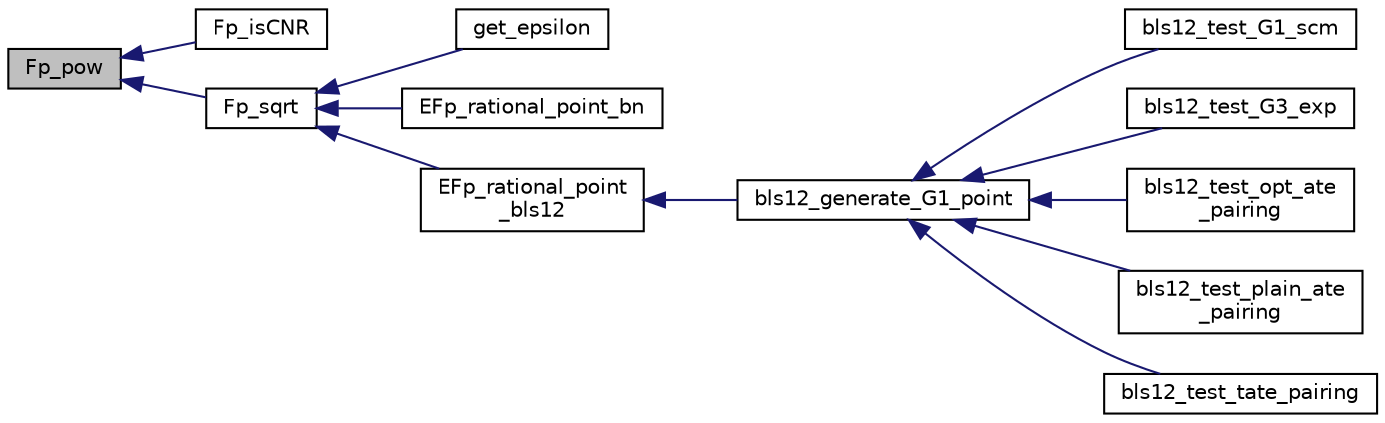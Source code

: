 digraph "Fp_pow"
{
  edge [fontname="Helvetica",fontsize="10",labelfontname="Helvetica",labelfontsize="10"];
  node [fontname="Helvetica",fontsize="10",shape=record];
  rankdir="LR";
  Node192 [label="Fp_pow",height=0.2,width=0.4,color="black", fillcolor="grey75", style="filled", fontcolor="black"];
  Node192 -> Node193 [dir="back",color="midnightblue",fontsize="10",style="solid",fontname="Helvetica"];
  Node193 [label="Fp_isCNR",height=0.2,width=0.4,color="black", fillcolor="white", style="filled",URL="$bn__fp_8h.html#a5e73be560cd37d57a79692c7025eefca"];
  Node192 -> Node194 [dir="back",color="midnightblue",fontsize="10",style="solid",fontname="Helvetica"];
  Node194 [label="Fp_sqrt",height=0.2,width=0.4,color="black", fillcolor="white", style="filled",URL="$bn__fp_8h.html#acfc7bfa81b3f370904680568d52a54cd"];
  Node194 -> Node195 [dir="back",color="midnightblue",fontsize="10",style="solid",fontname="Helvetica"];
  Node195 [label="get_epsilon",height=0.2,width=0.4,color="black", fillcolor="white", style="filled",URL="$bn__bls12__precoms_8h.html#aa1d90c4228a4df82f6d3c7282b85ed9f"];
  Node194 -> Node196 [dir="back",color="midnightblue",fontsize="10",style="solid",fontname="Helvetica"];
  Node196 [label="EFp_rational_point_bn",height=0.2,width=0.4,color="black", fillcolor="white", style="filled",URL="$bn__efp_8h.html#a22397c097b95b8869032b55963d7ff2e"];
  Node194 -> Node197 [dir="back",color="midnightblue",fontsize="10",style="solid",fontname="Helvetica"];
  Node197 [label="EFp_rational_point\l_bls12",height=0.2,width=0.4,color="black", fillcolor="white", style="filled",URL="$bn__efp_8h.html#a131fa3538790c33f2006d84b4a60f4e5"];
  Node197 -> Node198 [dir="back",color="midnightblue",fontsize="10",style="solid",fontname="Helvetica"];
  Node198 [label="bls12_generate_G1_point",height=0.2,width=0.4,color="black", fillcolor="white", style="filled",URL="$bls12__generate__points_8h.html#a72ef3b90d050e3eeb5395016e62ceaf1"];
  Node198 -> Node199 [dir="back",color="midnightblue",fontsize="10",style="solid",fontname="Helvetica"];
  Node199 [label="bls12_test_G1_scm",height=0.2,width=0.4,color="black", fillcolor="white", style="filled",URL="$bls12__test__pairings_8h.html#a3c1bc0bfce563a5be5d1c93c4b14ea9a"];
  Node198 -> Node200 [dir="back",color="midnightblue",fontsize="10",style="solid",fontname="Helvetica"];
  Node200 [label="bls12_test_G3_exp",height=0.2,width=0.4,color="black", fillcolor="white", style="filled",URL="$bls12__test__pairings_8h.html#a084d9bc232ef377fb2baa2fdb19686b2"];
  Node198 -> Node201 [dir="back",color="midnightblue",fontsize="10",style="solid",fontname="Helvetica"];
  Node201 [label="bls12_test_opt_ate\l_pairing",height=0.2,width=0.4,color="black", fillcolor="white", style="filled",URL="$bls12__test__pairings_8h.html#a8764956fa4214ba03988afe867f97f67"];
  Node198 -> Node202 [dir="back",color="midnightblue",fontsize="10",style="solid",fontname="Helvetica"];
  Node202 [label="bls12_test_plain_ate\l_pairing",height=0.2,width=0.4,color="black", fillcolor="white", style="filled",URL="$bls12__test__pairings_8h.html#a43b4f11c8806b181213808de80c8dc41"];
  Node198 -> Node203 [dir="back",color="midnightblue",fontsize="10",style="solid",fontname="Helvetica"];
  Node203 [label="bls12_test_tate_pairing",height=0.2,width=0.4,color="black", fillcolor="white", style="filled",URL="$bls12__test__pairings_8h.html#aab7376446062228691c95fa9ea45da9b"];
}
